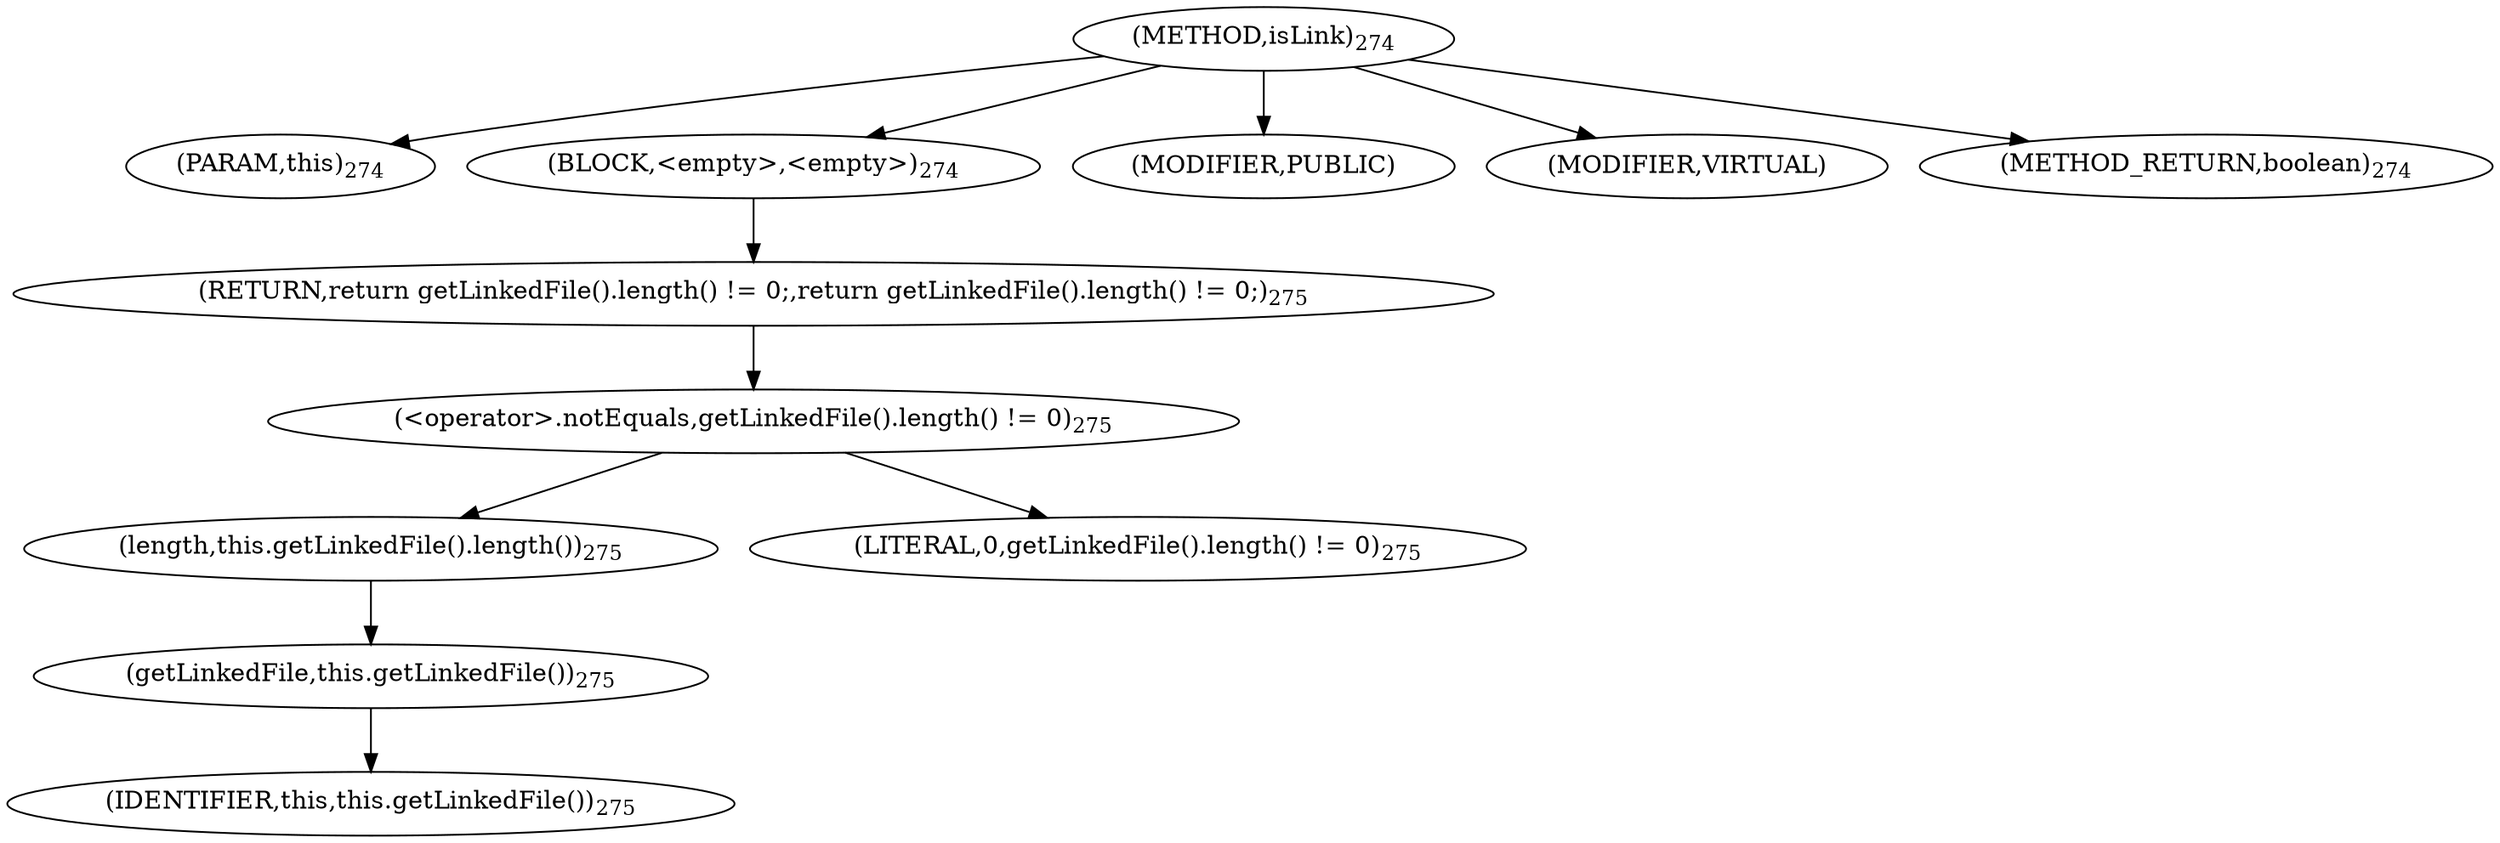 digraph "isLink" {  
"384" [label = <(METHOD,isLink)<SUB>274</SUB>> ]
"24" [label = <(PARAM,this)<SUB>274</SUB>> ]
"385" [label = <(BLOCK,&lt;empty&gt;,&lt;empty&gt;)<SUB>274</SUB>> ]
"386" [label = <(RETURN,return getLinkedFile().length() != 0;,return getLinkedFile().length() != 0;)<SUB>275</SUB>> ]
"387" [label = <(&lt;operator&gt;.notEquals,getLinkedFile().length() != 0)<SUB>275</SUB>> ]
"388" [label = <(length,this.getLinkedFile().length())<SUB>275</SUB>> ]
"389" [label = <(getLinkedFile,this.getLinkedFile())<SUB>275</SUB>> ]
"23" [label = <(IDENTIFIER,this,this.getLinkedFile())<SUB>275</SUB>> ]
"390" [label = <(LITERAL,0,getLinkedFile().length() != 0)<SUB>275</SUB>> ]
"391" [label = <(MODIFIER,PUBLIC)> ]
"392" [label = <(MODIFIER,VIRTUAL)> ]
"393" [label = <(METHOD_RETURN,boolean)<SUB>274</SUB>> ]
  "384" -> "24" 
  "384" -> "385" 
  "384" -> "391" 
  "384" -> "392" 
  "384" -> "393" 
  "385" -> "386" 
  "386" -> "387" 
  "387" -> "388" 
  "387" -> "390" 
  "388" -> "389" 
  "389" -> "23" 
}
